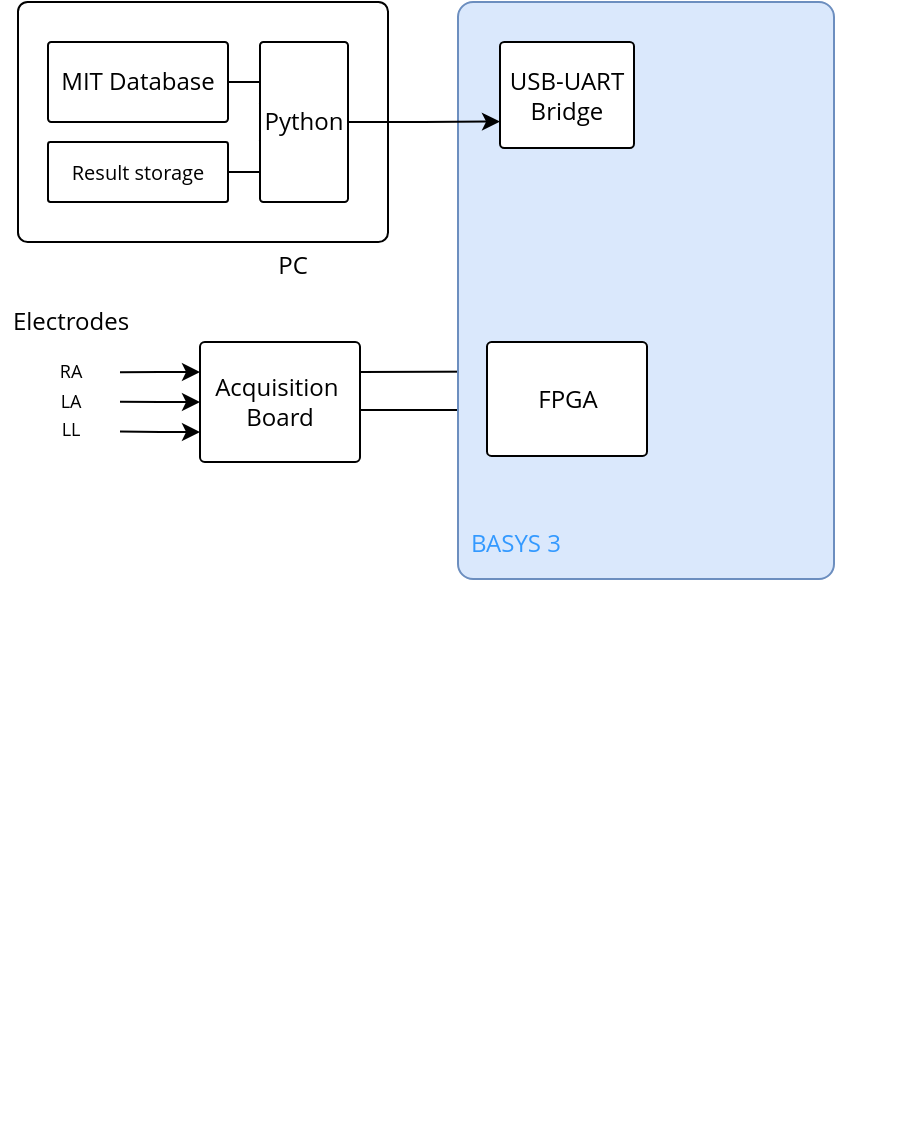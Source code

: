<mxfile version="20.0.1" type="github">
  <diagram id="rzP6tae6U1hc_79Av_jn" name="Page-1">
    <mxGraphModel dx="1581" dy="1064" grid="1" gridSize="10" guides="1" tooltips="1" connect="1" arrows="1" fold="1" page="1" pageScale="1" pageWidth="827" pageHeight="1169" math="0" shadow="0">
      <root>
        <mxCell id="0" />
        <mxCell id="1" parent="0" />
        <mxCell id="Tux2hPUuRy_x0GbL0UM1-7" value="Pmod" style="text;html=1;align=center;verticalAlign=middle;resizable=0;points=[];autosize=1;strokeColor=none;fillColor=none;" parent="1" vertex="1">
          <mxGeometry x="239" y="495" width="50" height="20" as="geometry" />
        </mxCell>
        <mxCell id="gfudyUD8hbizQsuXedw7-5" style="edgeStyle=orthogonalEdgeStyle;rounded=0;orthogonalLoop=1;jettySize=auto;html=1;exitX=1;exitY=0.5;exitDx=0;exitDy=0;entryX=0.763;entryY=0.792;entryDx=0;entryDy=0;entryPerimeter=0;endArrow=none;endFill=0;" parent="1" source="Tux2hPUuRy_x0GbL0UM1-5" edge="1">
          <mxGeometry relative="1" as="geometry">
            <Array as="points">
              <mxPoint x="190" y="544" />
              <mxPoint x="270" y="544" />
            </Array>
            <mxPoint x="361.48" y="543.52" as="targetPoint" />
          </mxGeometry>
        </mxCell>
        <mxCell id="gfudyUD8hbizQsuXedw7-6" style="edgeStyle=orthogonalEdgeStyle;rounded=0;orthogonalLoop=1;jettySize=auto;html=1;exitX=1;exitY=0.25;exitDx=0;exitDy=0;entryX=0.288;entryY=0.817;entryDx=0;entryDy=0;entryPerimeter=0;endArrow=none;endFill=0;" parent="1" source="Tux2hPUuRy_x0GbL0UM1-5" edge="1">
          <mxGeometry relative="1" as="geometry">
            <mxPoint x="359.98" y="524.52" as="targetPoint" />
          </mxGeometry>
        </mxCell>
        <mxCell id="Vbl4ubo63HSukG35lJOd-3" value="" style="group" vertex="1" connectable="0" parent="1">
          <mxGeometry x="207" y="420" width="251" height="480.5" as="geometry" />
        </mxCell>
        <mxCell id="Tux2hPUuRy_x0GbL0UM1-4" value="&lt;font data-font-src=&quot;https://fonts.googleapis.com/css?family=Open+Sans&quot; face=&quot;Open Sans&quot; color=&quot;#3399ff&quot;&gt;BASYS 3&lt;/font&gt;" style="rounded=1;whiteSpace=wrap;html=1;spacingBottom=73;fillColor=#dae8fc;strokeColor=#6c8ebf;movableLabel=1;arcSize=4;" parent="Vbl4ubo63HSukG35lJOd-3" vertex="1">
          <mxGeometry x="32" y="-80" width="188" height="288.5" as="geometry">
            <mxPoint x="-65" y="163" as="offset" />
          </mxGeometry>
        </mxCell>
        <mxCell id="Vbl4ubo63HSukG35lJOd-1" value="&lt;font data-font-src=&quot;https://fonts.googleapis.com/css?family=Open+Sans&quot; face=&quot;Open Sans&quot;&gt;FPGA&lt;/font&gt;" style="rounded=1;whiteSpace=wrap;html=1;arcSize=4;" vertex="1" parent="Vbl4ubo63HSukG35lJOd-3">
          <mxGeometry x="46.5" y="90" width="80" height="57" as="geometry" />
        </mxCell>
        <mxCell id="Tux2hPUuRy_x0GbL0UM1-15" value="&lt;font data-font-src=&quot;https://fonts.googleapis.com/css?family=Open+Sans&quot; face=&quot;Open Sans&quot;&gt;USB-UART&lt;br&gt;Bridge&lt;/font&gt;" style="rounded=1;whiteSpace=wrap;html=1;fontFamily=Lucida Console;arcSize=4;" parent="Vbl4ubo63HSukG35lJOd-3" vertex="1">
          <mxGeometry x="53" y="-60" width="67" height="53" as="geometry" />
        </mxCell>
        <mxCell id="Vbl4ubo63HSukG35lJOd-4" value="" style="group" vertex="1" connectable="0" parent="1">
          <mxGeometry x="10" y="490" width="180" height="80" as="geometry" />
        </mxCell>
        <mxCell id="gfudyUD8hbizQsuXedw7-17" style="edgeStyle=orthogonalEdgeStyle;rounded=0;orthogonalLoop=1;jettySize=auto;html=1;exitX=0;exitY=0.75;exitDx=0;exitDy=0;fontSize=9;fontColor=#3399FF;startArrow=classic;startFill=1;endArrow=none;endFill=0;" parent="Vbl4ubo63HSukG35lJOd-4" source="Tux2hPUuRy_x0GbL0UM1-5" edge="1">
          <mxGeometry relative="1" as="geometry">
            <mxPoint x="60" y="64.696" as="targetPoint" />
          </mxGeometry>
        </mxCell>
        <mxCell id="gfudyUD8hbizQsuXedw7-18" style="edgeStyle=orthogonalEdgeStyle;rounded=0;orthogonalLoop=1;jettySize=auto;html=1;exitX=0;exitY=0.5;exitDx=0;exitDy=0;fontSize=9;fontColor=#3399FF;startArrow=classic;startFill=1;endArrow=none;endFill=0;" parent="Vbl4ubo63HSukG35lJOd-4" source="Tux2hPUuRy_x0GbL0UM1-5" edge="1">
          <mxGeometry relative="1" as="geometry">
            <mxPoint x="60" y="49.913" as="targetPoint" />
          </mxGeometry>
        </mxCell>
        <mxCell id="gfudyUD8hbizQsuXedw7-19" style="edgeStyle=orthogonalEdgeStyle;rounded=0;orthogonalLoop=1;jettySize=auto;html=1;exitX=0;exitY=0.25;exitDx=0;exitDy=0;fontSize=9;fontColor=#3399FF;startArrow=classic;startFill=1;endArrow=none;endFill=0;" parent="Vbl4ubo63HSukG35lJOd-4" source="Tux2hPUuRy_x0GbL0UM1-5" edge="1">
          <mxGeometry relative="1" as="geometry">
            <mxPoint x="60" y="35.13" as="targetPoint" />
          </mxGeometry>
        </mxCell>
        <mxCell id="Tux2hPUuRy_x0GbL0UM1-5" value="&lt;font data-font-src=&quot;https://fonts.googleapis.com/css?family=Open+Sans&quot; face=&quot;Open Sans&quot;&gt;Acquisition&amp;nbsp;&lt;br&gt;Board&lt;/font&gt;" style="rounded=1;whiteSpace=wrap;html=1;arcSize=4;" parent="Vbl4ubo63HSukG35lJOd-4" vertex="1">
          <mxGeometry x="100" y="20" width="80" height="60" as="geometry" />
        </mxCell>
        <mxCell id="Tux2hPUuRy_x0GbL0UM1-11" value="&lt;font data-font-src=&quot;https://fonts.googleapis.com/css?family=Open+Sans&quot; face=&quot;Open Sans&quot;&gt;Electrodes&lt;/font&gt;" style="text;html=1;align=center;verticalAlign=middle;resizable=0;points=[];autosize=1;strokeColor=none;fillColor=none;" parent="Vbl4ubo63HSukG35lJOd-4" vertex="1">
          <mxGeometry width="70" height="20" as="geometry" />
        </mxCell>
        <mxCell id="gfudyUD8hbizQsuXedw7-20" value="&lt;font data-font-src=&quot;https://fonts.googleapis.com/css?family=Open+Sans&quot; face=&quot;Open Sans&quot; color=&quot;#000000&quot;&gt;RA&lt;/font&gt;" style="text;html=1;align=center;verticalAlign=middle;resizable=0;points=[];autosize=1;strokeColor=none;fillColor=none;fontSize=9;fontColor=#3399FF;" parent="Vbl4ubo63HSukG35lJOd-4" vertex="1">
          <mxGeometry x="20" y="25" width="30" height="20" as="geometry" />
        </mxCell>
        <mxCell id="gfudyUD8hbizQsuXedw7-21" value="&lt;font data-font-src=&quot;https://fonts.googleapis.com/css?family=Open+Sans&quot; face=&quot;Open Sans&quot; color=&quot;#000000&quot;&gt;LA&lt;/font&gt;" style="text;html=1;align=center;verticalAlign=middle;resizable=0;points=[];autosize=1;strokeColor=none;fillColor=none;fontSize=9;fontColor=#3399FF;" parent="Vbl4ubo63HSukG35lJOd-4" vertex="1">
          <mxGeometry x="20" y="40" width="30" height="20" as="geometry" />
        </mxCell>
        <mxCell id="gfudyUD8hbizQsuXedw7-22" value="&lt;font data-font-src=&quot;https://fonts.googleapis.com/css?family=Open+Sans&quot; face=&quot;Open Sans&quot; color=&quot;#000000&quot;&gt;LL&lt;/font&gt;" style="text;html=1;align=center;verticalAlign=middle;resizable=0;points=[];autosize=1;strokeColor=none;fillColor=none;fontSize=9;fontColor=#3399FF;" parent="Vbl4ubo63HSukG35lJOd-4" vertex="1">
          <mxGeometry x="25" y="54" width="20" height="20" as="geometry" />
        </mxCell>
        <mxCell id="Vbl4ubo63HSukG35lJOd-6" value="" style="group" vertex="1" connectable="0" parent="1">
          <mxGeometry x="34" y="360" width="215" height="169.5" as="geometry" />
        </mxCell>
        <mxCell id="gfudyUD8hbizQsuXedw7-13" value="&lt;font data-font-src=&quot;https://fonts.googleapis.com/css?family=Open+Sans&quot; face=&quot;Open Sans&quot;&gt;PC&lt;/font&gt;" style="rounded=1;whiteSpace=wrap;html=1;movableLabel=1;arcSize=4;" parent="Vbl4ubo63HSukG35lJOd-6" vertex="1">
          <mxGeometry x="-15" y="-20" width="185" height="120" as="geometry">
            <mxPoint x="45" y="72" as="offset" />
          </mxGeometry>
        </mxCell>
        <mxCell id="Vbl4ubo63HSukG35lJOd-8" value="" style="edgeStyle=orthogonalEdgeStyle;rounded=0;orthogonalLoop=1;jettySize=auto;html=1;fontFamily=Open Sans;fontSource=https%3A%2F%2Ffonts.googleapis.com%2Fcss%3Ffamily%3DOpen%2BSans;" edge="1" parent="Vbl4ubo63HSukG35lJOd-6" source="gfudyUD8hbizQsuXedw7-15" target="gfudyUD8hbizQsuXedw7-14">
          <mxGeometry relative="1" as="geometry" />
        </mxCell>
        <mxCell id="gfudyUD8hbizQsuXedw7-15" value="&lt;font data-font-src=&quot;https://fonts.googleapis.com/css?family=Open+Sans&quot; face=&quot;Open Sans&quot;&gt;MIT Database&lt;/font&gt;" style="rounded=1;whiteSpace=wrap;html=1;arcSize=4;" parent="Vbl4ubo63HSukG35lJOd-6" vertex="1">
          <mxGeometry width="90" height="40" as="geometry" />
        </mxCell>
        <mxCell id="Vbl4ubo63HSukG35lJOd-10" value="" style="edgeStyle=orthogonalEdgeStyle;rounded=0;orthogonalLoop=1;jettySize=auto;html=1;fontFamily=Open Sans;fontSource=https%3A%2F%2Ffonts.googleapis.com%2Fcss%3Ffamily%3DOpen%2BSans;" edge="1" parent="Vbl4ubo63HSukG35lJOd-6" source="gfudyUD8hbizQsuXedw7-24" target="gfudyUD8hbizQsuXedw7-14">
          <mxGeometry relative="1" as="geometry" />
        </mxCell>
        <mxCell id="gfudyUD8hbizQsuXedw7-24" value="&lt;font data-font-src=&quot;https://fonts.googleapis.com/css?family=Open+Sans&quot; face=&quot;Open Sans&quot; style=&quot;font-size: 10px&quot;&gt;Result storage&lt;/font&gt;" style="rounded=1;whiteSpace=wrap;html=1;arcSize=4;" parent="Vbl4ubo63HSukG35lJOd-6" vertex="1">
          <mxGeometry y="50" width="90" height="30" as="geometry" />
        </mxCell>
        <mxCell id="gfudyUD8hbizQsuXedw7-14" value="&lt;font data-font-src=&quot;https://fonts.googleapis.com/css?family=Open+Sans&quot; face=&quot;Open Sans&quot;&gt;Python&lt;/font&gt;" style="rounded=1;whiteSpace=wrap;html=1;imageWidth=24;arcSize=4;" parent="Vbl4ubo63HSukG35lJOd-6" vertex="1">
          <mxGeometry x="106" width="44" height="80" as="geometry" />
        </mxCell>
        <mxCell id="Vbl4ubo63HSukG35lJOd-7" style="edgeStyle=orthogonalEdgeStyle;rounded=0;orthogonalLoop=1;jettySize=auto;html=1;exitX=1;exitY=0.5;exitDx=0;exitDy=0;entryX=0;entryY=0.75;entryDx=0;entryDy=0;fontFamily=Open Sans;fontSource=https%3A%2F%2Ffonts.googleapis.com%2Fcss%3Ffamily%3DOpen%2BSans;" edge="1" parent="1" source="gfudyUD8hbizQsuXedw7-14" target="Tux2hPUuRy_x0GbL0UM1-15">
          <mxGeometry relative="1" as="geometry" />
        </mxCell>
      </root>
    </mxGraphModel>
  </diagram>
</mxfile>
